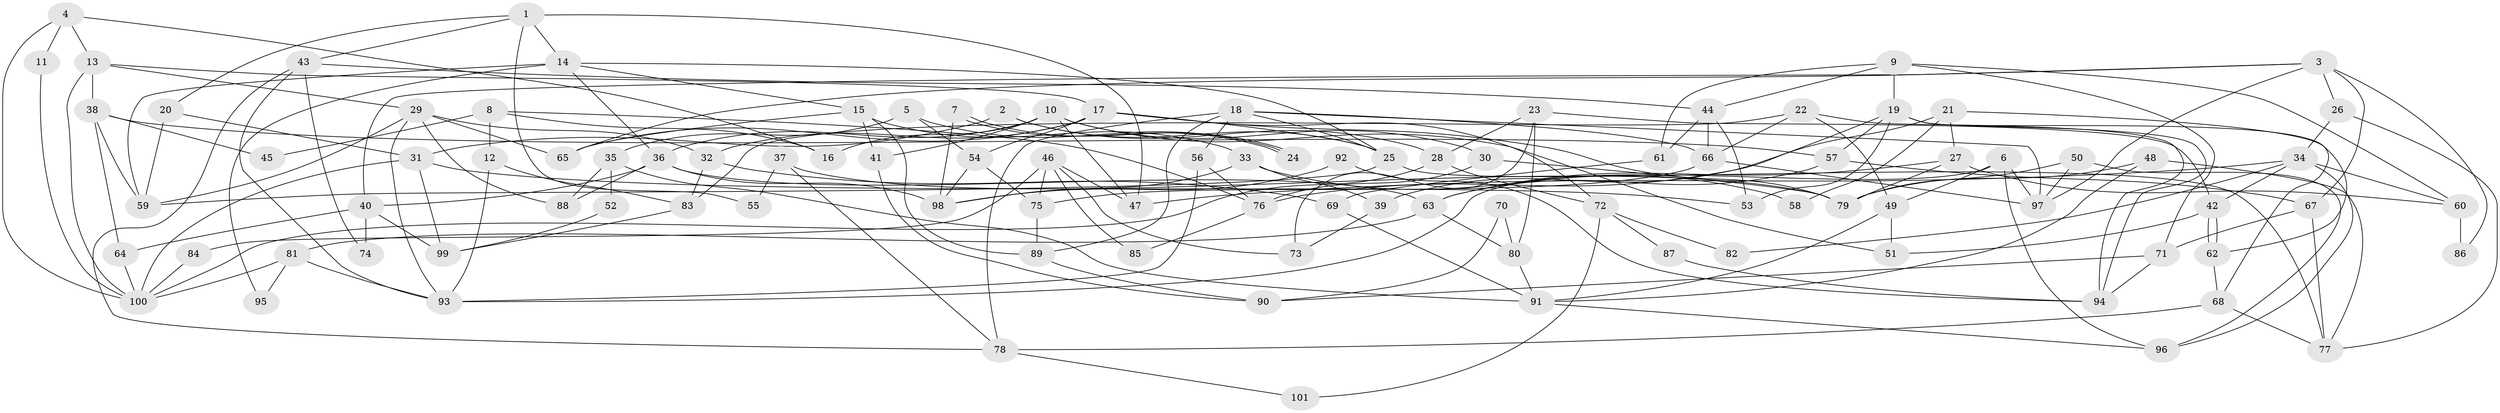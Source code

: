 // Generated by graph-tools (version 1.1) at 2025/02/03/09/25 03:02:14]
// undirected, 101 vertices, 202 edges
graph export_dot {
graph [start="1"]
  node [color=gray90,style=filled];
  1;
  2;
  3;
  4;
  5;
  6;
  7;
  8;
  9;
  10;
  11;
  12;
  13;
  14;
  15;
  16;
  17;
  18;
  19;
  20;
  21;
  22;
  23;
  24;
  25;
  26;
  27;
  28;
  29;
  30;
  31;
  32;
  33;
  34;
  35;
  36;
  37;
  38;
  39;
  40;
  41;
  42;
  43;
  44;
  45;
  46;
  47;
  48;
  49;
  50;
  51;
  52;
  53;
  54;
  55;
  56;
  57;
  58;
  59;
  60;
  61;
  62;
  63;
  64;
  65;
  66;
  67;
  68;
  69;
  70;
  71;
  72;
  73;
  74;
  75;
  76;
  77;
  78;
  79;
  80;
  81;
  82;
  83;
  84;
  85;
  86;
  87;
  88;
  89;
  90;
  91;
  92;
  93;
  94;
  95;
  96;
  97;
  98;
  99;
  100;
  101;
  1 -- 14;
  1 -- 20;
  1 -- 43;
  1 -- 47;
  1 -- 55;
  2 -- 31;
  2 -- 25;
  2 -- 28;
  3 -- 67;
  3 -- 65;
  3 -- 26;
  3 -- 40;
  3 -- 86;
  3 -- 97;
  4 -- 100;
  4 -- 16;
  4 -- 11;
  4 -- 13;
  5 -- 54;
  5 -- 35;
  5 -- 24;
  6 -- 96;
  6 -- 97;
  6 -- 49;
  6 -- 93;
  7 -- 98;
  7 -- 24;
  7 -- 24;
  8 -- 12;
  8 -- 76;
  8 -- 16;
  8 -- 45;
  9 -- 44;
  9 -- 71;
  9 -- 19;
  9 -- 60;
  9 -- 61;
  10 -- 36;
  10 -- 51;
  10 -- 16;
  10 -- 30;
  10 -- 41;
  10 -- 47;
  11 -- 100;
  12 -- 83;
  12 -- 93;
  13 -- 17;
  13 -- 29;
  13 -- 38;
  13 -- 100;
  14 -- 15;
  14 -- 36;
  14 -- 25;
  14 -- 59;
  14 -- 95;
  15 -- 65;
  15 -- 89;
  15 -- 33;
  15 -- 41;
  17 -- 32;
  17 -- 25;
  17 -- 54;
  17 -- 65;
  17 -- 72;
  17 -- 79;
  18 -- 97;
  18 -- 25;
  18 -- 56;
  18 -- 66;
  18 -- 78;
  18 -- 89;
  19 -- 68;
  19 -- 39;
  19 -- 53;
  19 -- 57;
  19 -- 94;
  20 -- 31;
  20 -- 59;
  21 -- 62;
  21 -- 76;
  21 -- 27;
  21 -- 58;
  22 -- 49;
  22 -- 83;
  22 -- 66;
  22 -- 94;
  23 -- 42;
  23 -- 28;
  23 -- 73;
  23 -- 80;
  25 -- 59;
  25 -- 77;
  26 -- 77;
  26 -- 34;
  27 -- 60;
  27 -- 63;
  27 -- 79;
  28 -- 100;
  28 -- 72;
  29 -- 93;
  29 -- 32;
  29 -- 59;
  29 -- 65;
  29 -- 88;
  30 -- 79;
  30 -- 76;
  31 -- 100;
  31 -- 53;
  31 -- 99;
  32 -- 69;
  32 -- 83;
  33 -- 39;
  33 -- 58;
  33 -- 98;
  34 -- 47;
  34 -- 42;
  34 -- 60;
  34 -- 82;
  34 -- 96;
  35 -- 91;
  35 -- 88;
  35 -- 52;
  36 -- 98;
  36 -- 63;
  36 -- 40;
  36 -- 88;
  37 -- 78;
  37 -- 79;
  37 -- 55;
  38 -- 59;
  38 -- 45;
  38 -- 57;
  38 -- 64;
  39 -- 73;
  40 -- 64;
  40 -- 74;
  40 -- 99;
  41 -- 90;
  42 -- 62;
  42 -- 62;
  42 -- 51;
  43 -- 93;
  43 -- 44;
  43 -- 74;
  43 -- 78;
  44 -- 66;
  44 -- 53;
  44 -- 61;
  46 -- 47;
  46 -- 75;
  46 -- 73;
  46 -- 84;
  46 -- 85;
  48 -- 79;
  48 -- 91;
  48 -- 77;
  49 -- 91;
  49 -- 51;
  50 -- 97;
  50 -- 79;
  50 -- 96;
  52 -- 99;
  54 -- 75;
  54 -- 98;
  56 -- 93;
  56 -- 76;
  57 -- 63;
  57 -- 67;
  60 -- 86;
  61 -- 69;
  62 -- 68;
  63 -- 80;
  63 -- 81;
  64 -- 100;
  66 -- 75;
  66 -- 97;
  67 -- 77;
  67 -- 71;
  68 -- 78;
  68 -- 77;
  69 -- 91;
  70 -- 90;
  70 -- 80;
  71 -- 94;
  71 -- 90;
  72 -- 82;
  72 -- 87;
  72 -- 101;
  75 -- 89;
  76 -- 85;
  78 -- 101;
  80 -- 91;
  81 -- 100;
  81 -- 93;
  81 -- 95;
  83 -- 99;
  84 -- 100;
  87 -- 94;
  89 -- 90;
  91 -- 96;
  92 -- 94;
  92 -- 98;
}
